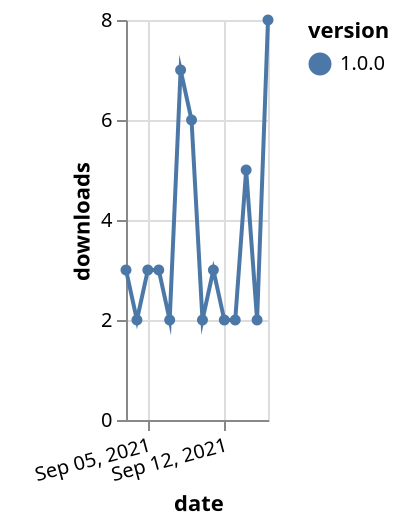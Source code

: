 {"$schema": "https://vega.github.io/schema/vega-lite/v5.json", "description": "A simple bar chart with embedded data.", "data": {"values": [{"date": "2021-09-03", "total": 3642, "delta": 3, "version": "1.0.0"}, {"date": "2021-09-04", "total": 3644, "delta": 2, "version": "1.0.0"}, {"date": "2021-09-05", "total": 3647, "delta": 3, "version": "1.0.0"}, {"date": "2021-09-06", "total": 3650, "delta": 3, "version": "1.0.0"}, {"date": "2021-09-07", "total": 3652, "delta": 2, "version": "1.0.0"}, {"date": "2021-09-08", "total": 3659, "delta": 7, "version": "1.0.0"}, {"date": "2021-09-09", "total": 3665, "delta": 6, "version": "1.0.0"}, {"date": "2021-09-10", "total": 3667, "delta": 2, "version": "1.0.0"}, {"date": "2021-09-11", "total": 3670, "delta": 3, "version": "1.0.0"}, {"date": "2021-09-12", "total": 3672, "delta": 2, "version": "1.0.0"}, {"date": "2021-09-13", "total": 3674, "delta": 2, "version": "1.0.0"}, {"date": "2021-09-14", "total": 3679, "delta": 5, "version": "1.0.0"}, {"date": "2021-09-15", "total": 3681, "delta": 2, "version": "1.0.0"}, {"date": "2021-09-16", "total": 3689, "delta": 8, "version": "1.0.0"}]}, "width": "container", "mark": {"type": "line", "point": {"filled": true}}, "encoding": {"x": {"field": "date", "type": "temporal", "timeUnit": "yearmonthdate", "title": "date", "axis": {"labelAngle": -15}}, "y": {"field": "delta", "type": "quantitative", "title": "downloads"}, "color": {"field": "version", "type": "nominal"}, "tooltip": {"field": "delta"}}}